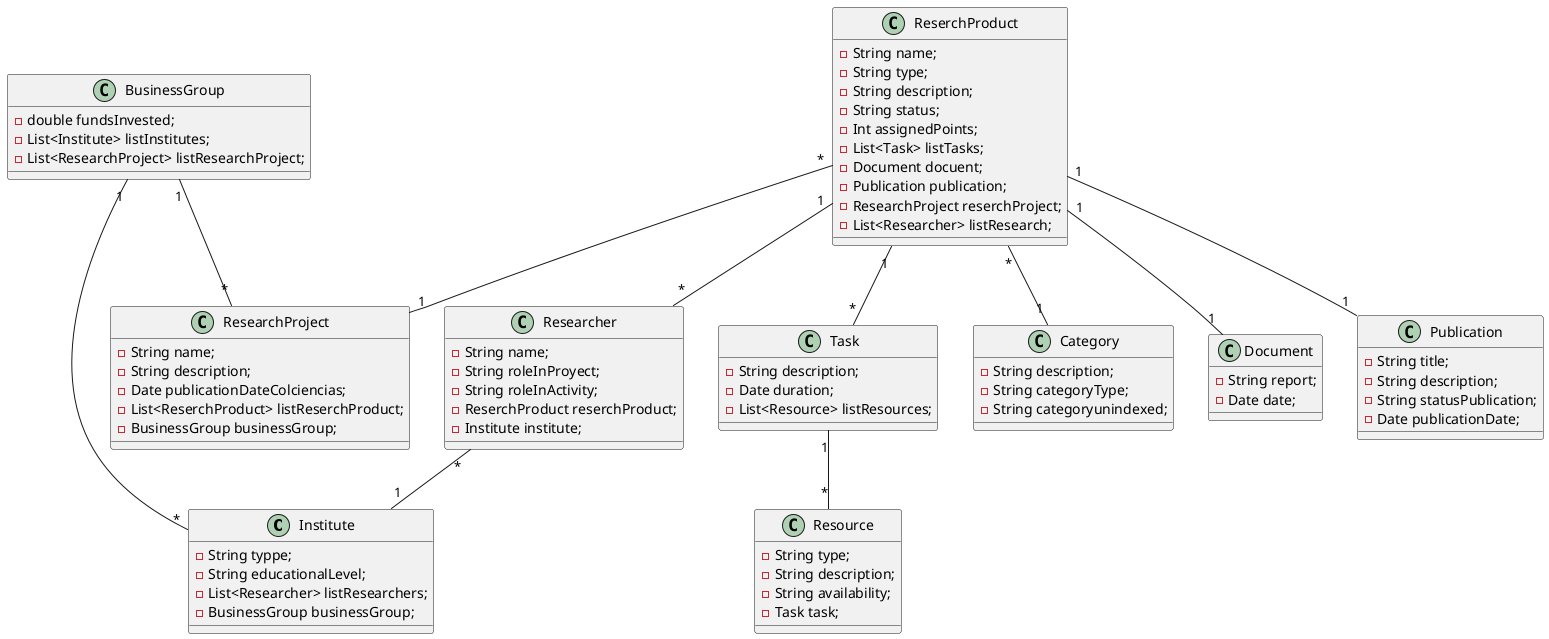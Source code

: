@startuml "ejercicio 30"

class Institute{
    - String typpe;
    - String educationalLevel;
    - List<Researcher> listResearchers;
    - BusinessGroup businessGroup;
}


class BusinessGroup {
    - double fundsInvested;
    - List<Institute> listInstitutes;
    - List<ResearchProject> listResearchProject;
}

class ResearchProject {
    - String name;
    - String description;
    - Date publicationDateColciencias;
    - List<ReserchProduct> listReserchProduct;
    - BusinessGroup businessGroup;
}

class ReserchProduct {
    - String name;
    - String type;
    - String description;
    - String status;
    - Int assignedPoints;
    - List<Task> listTasks;
    - Document docuent;
    - Publication publication;
    - ResearchProject reserchProject;
    - List<Researcher> listResearch;

}

class Researcher {
    - String name;
    - String roleInProyect;
    - String roleInActivity;
    - ReserchProduct reserchProduct;
    - Institute institute;

}

class Task {
    - String description;
    - Date duration;
    - List<Resource> listResources;
}

class Resource {
    - String type;
    - String description;
    - String availability;
    - Task task;

}

class Category {
    - String description;
    - String categoryType;
    - String categoryunindexed;
}

class Document {
    - String report;
    - Date date;
}

class Publication {
    - String title;
    - String description;
    - String statusPublication;
    - Date publicationDate;
}




Task "1" -- "*" Resource
ReserchProduct "1" -- "*" Task
ReserchProduct "1" -- "1" Document
ReserchProduct "*" -- "1" Category
ReserchProduct "1" -- "1" Publication
ReserchProduct "*" -- "1" ResearchProject
ReserchProduct "1" -- "*" Researcher
Researcher "*" -- "1" Institute
BusinessGroup "1" -- "*" Institute
BusinessGroup "1" -- "*" ResearchProject



@enduml